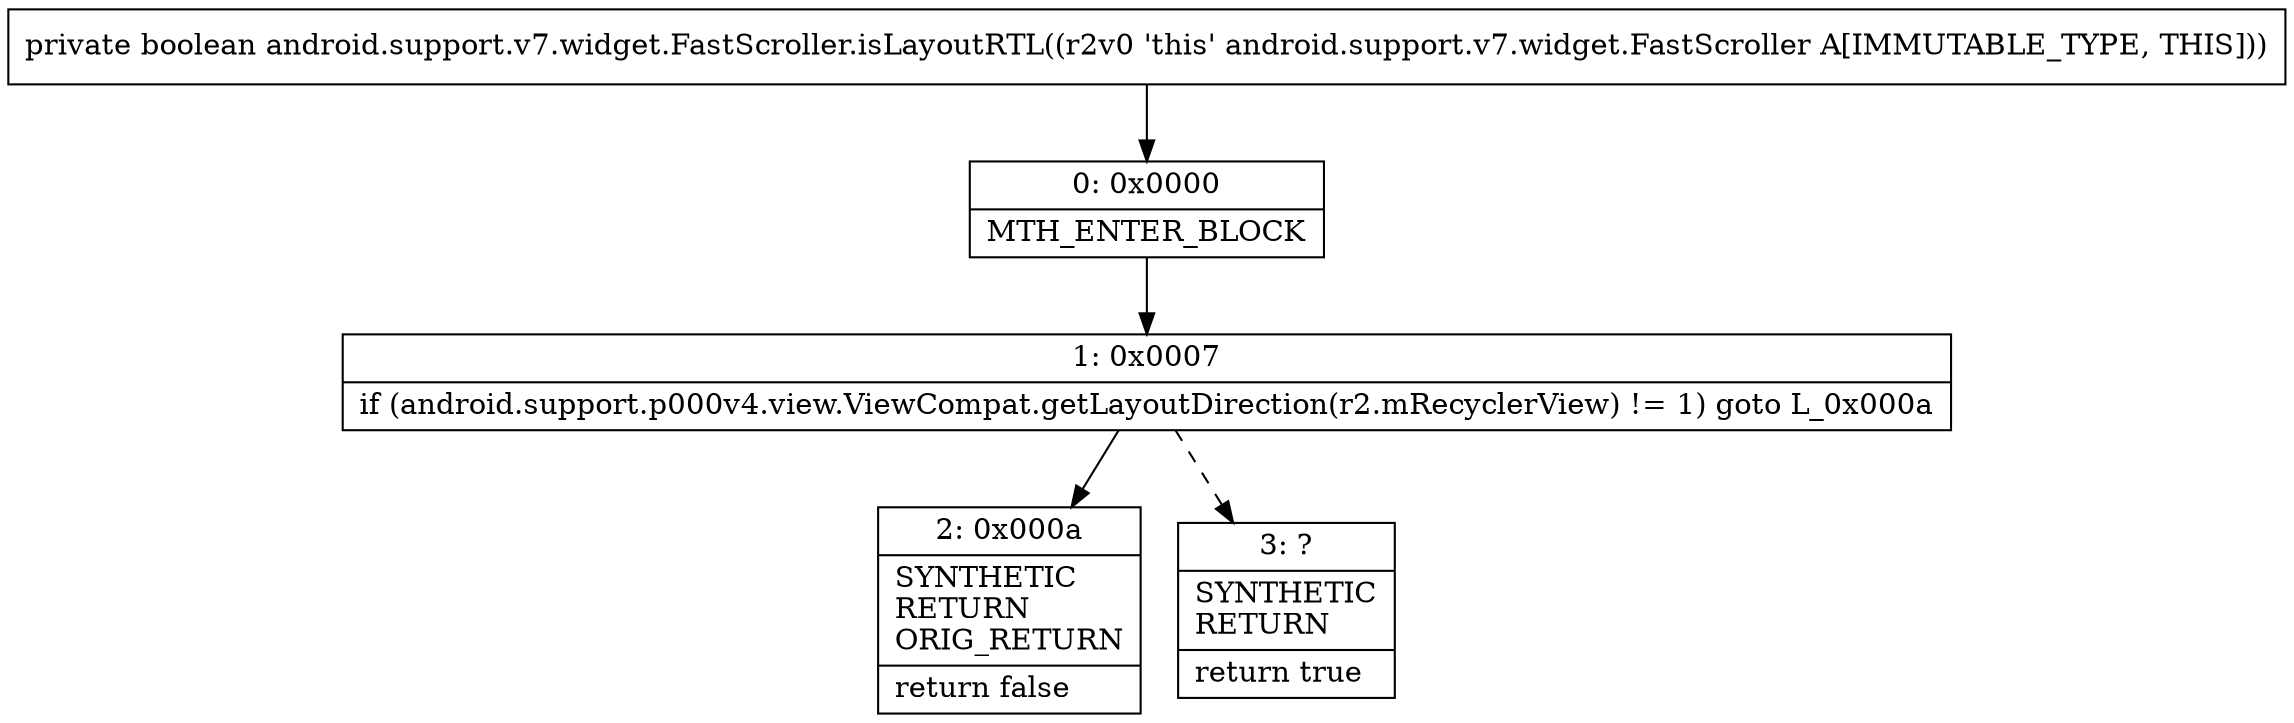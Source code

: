 digraph "CFG forandroid.support.v7.widget.FastScroller.isLayoutRTL()Z" {
Node_0 [shape=record,label="{0\:\ 0x0000|MTH_ENTER_BLOCK\l}"];
Node_1 [shape=record,label="{1\:\ 0x0007|if (android.support.p000v4.view.ViewCompat.getLayoutDirection(r2.mRecyclerView) != 1) goto L_0x000a\l}"];
Node_2 [shape=record,label="{2\:\ 0x000a|SYNTHETIC\lRETURN\lORIG_RETURN\l|return false\l}"];
Node_3 [shape=record,label="{3\:\ ?|SYNTHETIC\lRETURN\l|return true\l}"];
MethodNode[shape=record,label="{private boolean android.support.v7.widget.FastScroller.isLayoutRTL((r2v0 'this' android.support.v7.widget.FastScroller A[IMMUTABLE_TYPE, THIS])) }"];
MethodNode -> Node_0;
Node_0 -> Node_1;
Node_1 -> Node_2;
Node_1 -> Node_3[style=dashed];
}

